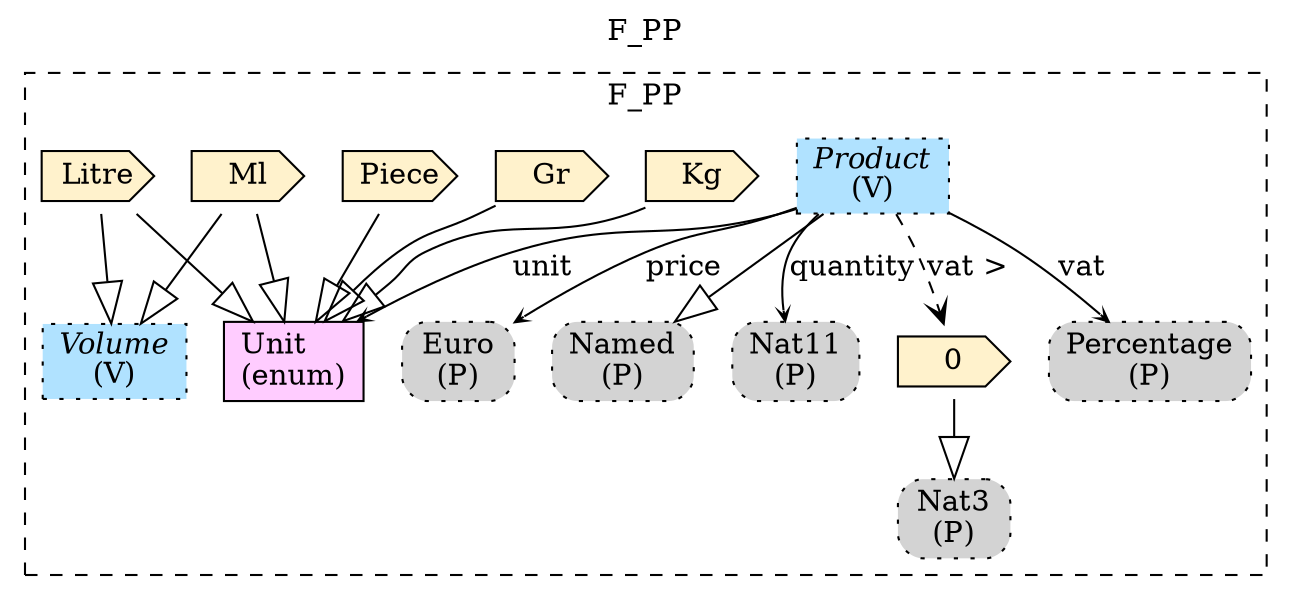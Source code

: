 digraph {graph[label=F_PP,labelloc=tl,labelfontsize=12];
subgraph cluster_F_PP{style=dashed;label=F_PP;
"Product"[shape=record,fillcolor=lightskyblue1,style ="filled,dotted",label=<{<I>Product</I><br/>(V)}>];
"PPercentage"[shape=box,fillcolor=lightgray,style ="rounded,filled,dotted",label=<Percentage<br/>(P)>];
"Unit"[shape=record,fillcolor="#FFCCFF",style = filled,label="Unit\l(enum)"];
"VKg"[shape=cds,fillcolor="#FFF2CC",style = filled,label="Kg"];
"VGr"[shape=cds,fillcolor="#FFF2CC",style = filled,label="Gr"];
"VPiece"[shape=cds,fillcolor="#FFF2CC",style = filled,label="Piece"];
"VMl"[shape=cds,fillcolor="#FFF2CC",style = filled,label="Ml"];
"VLitre"[shape=cds,fillcolor="#FFF2CC",style = filled,label="Litre"];
"PEuro"[shape=box,fillcolor=lightgray,style ="rounded,filled,dotted",label=<Euro<br/>(P)>];
"PNamed"[shape=box,fillcolor=lightgray,style ="rounded,filled,dotted",label=<Named<br/>(P)>];
"PNat3"[shape=box,fillcolor=lightgray,style ="rounded,filled,dotted",label=<Nat3<br/>(P)>];
"PNat11"[shape=box,fillcolor=lightgray,style ="rounded,filled,dotted",label=<Nat11<br/>(P)>];
"V0"[shape=cds,fillcolor="#FFF2CC",style = filled,label="0"];
"Volume"[shape=record,fillcolor=lightskyblue1,style ="filled,dotted",label=<{<I>Volume</I><br/>(V)}>];

"VKg"->"Unit"[arrowhead=onormal,arrowsize=2.0];
"VGr"->"Unit"[arrowhead=onormal,arrowsize=2.0];
"VPiece"->"Unit"[arrowhead=onormal,arrowsize=2.0];
"VMl"->"Unit"[arrowhead=onormal,arrowsize=2.0];
"VLitre"->"Unit"[arrowhead=onormal,arrowsize=2.0];
"Product"->"PEuro"[label="price",arrowhead=vee,headlabel="",arrowsize=.5];
"Product"->"PPercentage"[label="vat",arrowhead=vee,headlabel="",arrowsize=.5];
"Product"->"Unit"[label="unit",arrowhead=vee,headlabel="",arrowsize=.5];
"Product"->"PNat11"[label="quantity",arrowhead=vee,headlabel="",arrowsize=.5];
"Product"->"PNamed"[arrowhead=onormal,arrowsize=2.0];
"Product"->"V0"[arrowhead=vee,style=dashed,label="vat >"];

"V0"->"PNat3"[arrowhead=onormal,arrowsize=2.0];
"VMl"->"Volume"[arrowhead=onormal,arrowsize=2.0];
"VLitre"->"Volume"[arrowhead=onormal,arrowsize=2.0];

}





}